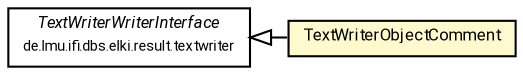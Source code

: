 #!/usr/local/bin/dot
#
# Class diagram 
# Generated by UMLGraph version R5_7_2-60-g0e99a6 (http://www.spinellis.gr/umlgraph/)
#

digraph G {
	graph [fontnames="svg"]
	edge [fontname="Roboto",fontsize=7,labelfontname="Roboto",labelfontsize=7,color="black"];
	node [fontname="Roboto",fontcolor="black",fontsize=8,shape=plaintext,margin=0,width=0,height=0];
	nodesep=0.15;
	ranksep=0.25;
	rankdir=LR;
	// de.lmu.ifi.dbs.elki.result.textwriter.writers.TextWriterObjectComment
	c10179508 [label=<<table title="de.lmu.ifi.dbs.elki.result.textwriter.writers.TextWriterObjectComment" border="0" cellborder="1" cellspacing="0" cellpadding="2" bgcolor="lemonChiffon" href="TextWriterObjectComment.html" target="_parent">
		<tr><td><table border="0" cellspacing="0" cellpadding="1">
		<tr><td align="center" balign="center"> <font face="Roboto">TextWriterObjectComment</font> </td></tr>
		</table></td></tr>
		</table>>, URL="TextWriterObjectComment.html"];
	// de.lmu.ifi.dbs.elki.result.textwriter.TextWriterWriterInterface<O>
	c10180509 [label=<<table title="de.lmu.ifi.dbs.elki.result.textwriter.TextWriterWriterInterface" border="0" cellborder="1" cellspacing="0" cellpadding="2" href="../TextWriterWriterInterface.html" target="_parent">
		<tr><td><table border="0" cellspacing="0" cellpadding="1">
		<tr><td align="center" balign="center"> <font face="Roboto"><i>TextWriterWriterInterface</i></font> </td></tr>
		<tr><td align="center" balign="center"> <font face="Roboto" point-size="7.0">de.lmu.ifi.dbs.elki.result.textwriter</font> </td></tr>
		</table></td></tr>
		</table>>, URL="../TextWriterWriterInterface.html"];
	// de.lmu.ifi.dbs.elki.result.textwriter.writers.TextWriterObjectComment extends de.lmu.ifi.dbs.elki.result.textwriter.TextWriterWriterInterface<O>
	c10180509 -> c10179508 [arrowtail=empty,dir=back,weight=10];
}

